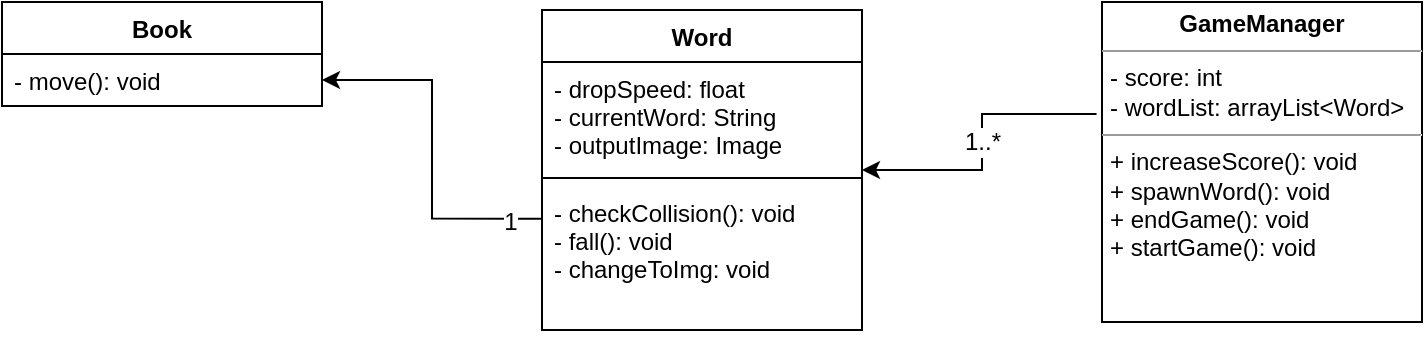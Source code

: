 <mxfile version="10.6.6" type="device"><diagram id="Ou_ZveyTto3FeCgM3XkA" name="Page-1"><mxGraphModel dx="994" dy="386" grid="1" gridSize="10" guides="1" tooltips="1" connect="1" arrows="1" fold="1" page="1" pageScale="1" pageWidth="827" pageHeight="1169" math="0" shadow="0"><root><mxCell id="0"/><mxCell id="1" parent="0"/><mxCell id="m4rAJo8lSd1irMcjQrFV-1" value="Book" style="swimlane;fontStyle=1;align=center;verticalAlign=top;childLayout=stackLayout;horizontal=1;startSize=26;horizontalStack=0;resizeParent=1;resizeParentMax=0;resizeLast=0;collapsible=1;marginBottom=0;" vertex="1" parent="1"><mxGeometry x="10" y="40" width="160" height="52" as="geometry"/></mxCell><mxCell id="m4rAJo8lSd1irMcjQrFV-4" value="- move(): void" style="text;strokeColor=none;fillColor=none;align=left;verticalAlign=top;spacingLeft=4;spacingRight=4;overflow=hidden;rotatable=0;points=[[0,0.5],[1,0.5]];portConstraint=eastwest;" vertex="1" parent="m4rAJo8lSd1irMcjQrFV-1"><mxGeometry y="26" width="160" height="26" as="geometry"/></mxCell><mxCell id="m4rAJo8lSd1irMcjQrFV-5" value="Word&#10;&#10;" style="swimlane;fontStyle=1;align=center;verticalAlign=top;childLayout=stackLayout;horizontal=1;startSize=26;horizontalStack=0;resizeParent=1;resizeParentMax=0;resizeLast=0;collapsible=1;marginBottom=0;" vertex="1" parent="1"><mxGeometry x="280" y="44" width="160" height="160" as="geometry"/></mxCell><mxCell id="m4rAJo8lSd1irMcjQrFV-6" value="- dropSpeed: float&#10;- currentWord: String&#10;- outputImage: Image&#10;" style="text;strokeColor=none;fillColor=none;align=left;verticalAlign=top;spacingLeft=4;spacingRight=4;overflow=hidden;rotatable=0;points=[[0,0.5],[1,0.5]];portConstraint=eastwest;" vertex="1" parent="m4rAJo8lSd1irMcjQrFV-5"><mxGeometry y="26" width="160" height="54" as="geometry"/></mxCell><mxCell id="m4rAJo8lSd1irMcjQrFV-7" value="" style="line;strokeWidth=1;fillColor=none;align=left;verticalAlign=middle;spacingTop=-1;spacingLeft=3;spacingRight=3;rotatable=0;labelPosition=right;points=[];portConstraint=eastwest;" vertex="1" parent="m4rAJo8lSd1irMcjQrFV-5"><mxGeometry y="80" width="160" height="8" as="geometry"/></mxCell><mxCell id="m4rAJo8lSd1irMcjQrFV-8" value="- checkCollision(): void&#10;- fall(): void&#10;- changeToImg: void&#10;" style="text;strokeColor=none;fillColor=none;align=left;verticalAlign=top;spacingLeft=4;spacingRight=4;overflow=hidden;rotatable=0;points=[[0,0.5],[1,0.5]];portConstraint=eastwest;" vertex="1" parent="m4rAJo8lSd1irMcjQrFV-5"><mxGeometry y="88" width="160" height="72" as="geometry"/></mxCell><mxCell id="m4rAJo8lSd1irMcjQrFV-11" style="edgeStyle=orthogonalEdgeStyle;rounded=0;orthogonalLoop=1;jettySize=auto;html=1;exitX=-0.017;exitY=0.35;exitDx=0;exitDy=0;exitPerimeter=0;" edge="1" parent="1" source="m4rAJo8lSd1irMcjQrFV-10" target="m4rAJo8lSd1irMcjQrFV-5"><mxGeometry relative="1" as="geometry"/></mxCell><mxCell id="m4rAJo8lSd1irMcjQrFV-13" value="1..*" style="text;html=1;resizable=0;points=[];align=center;verticalAlign=middle;labelBackgroundColor=#ffffff;" vertex="1" connectable="0" parent="m4rAJo8lSd1irMcjQrFV-11"><mxGeometry x="-0.802" y="2" relative="1" as="geometry"><mxPoint x="-43" y="12" as="offset"/></mxGeometry></mxCell><mxCell id="m4rAJo8lSd1irMcjQrFV-10" value="&lt;p style=&quot;margin: 0px ; margin-top: 4px ; text-align: center&quot;&gt;&lt;b&gt;GameManager&lt;/b&gt;&lt;/p&gt;&lt;hr size=&quot;1&quot;&gt;&lt;p style=&quot;margin: 0px ; margin-left: 4px&quot;&gt;- score: int&lt;/p&gt;&lt;p style=&quot;margin: 0px ; margin-left: 4px&quot;&gt;- wordList: arrayList&amp;lt;Word&amp;gt;&lt;/p&gt;&lt;hr size=&quot;1&quot;&gt;&lt;p style=&quot;margin: 0px ; margin-left: 4px&quot;&gt;+ increaseScore(): void&lt;/p&gt;&lt;p style=&quot;margin: 0px ; margin-left: 4px&quot;&gt;+ spawnWord(): void&lt;/p&gt;&lt;p style=&quot;margin: 0px ; margin-left: 4px&quot;&gt;+ endGame(): void&lt;/p&gt;&lt;p style=&quot;margin: 0px ; margin-left: 4px&quot;&gt;+ startGame(): void&lt;/p&gt;" style="verticalAlign=top;align=left;overflow=fill;fontSize=12;fontFamily=Helvetica;html=1;" vertex="1" parent="1"><mxGeometry x="560" y="40" width="160" height="160" as="geometry"/></mxCell><mxCell id="m4rAJo8lSd1irMcjQrFV-12" style="edgeStyle=orthogonalEdgeStyle;rounded=0;orthogonalLoop=1;jettySize=auto;html=1;entryX=1;entryY=0.5;entryDx=0;entryDy=0;exitX=0;exitY=0.227;exitDx=0;exitDy=0;exitPerimeter=0;" edge="1" parent="1" source="m4rAJo8lSd1irMcjQrFV-8" target="m4rAJo8lSd1irMcjQrFV-4"><mxGeometry relative="1" as="geometry"/></mxCell><mxCell id="m4rAJo8lSd1irMcjQrFV-14" value="1" style="text;html=1;resizable=0;points=[];align=center;verticalAlign=middle;labelBackgroundColor=#ffffff;" vertex="1" connectable="0" parent="m4rAJo8lSd1irMcjQrFV-12"><mxGeometry x="-0.818" y="1" relative="1" as="geometry"><mxPoint as="offset"/></mxGeometry></mxCell></root></mxGraphModel></diagram></mxfile>